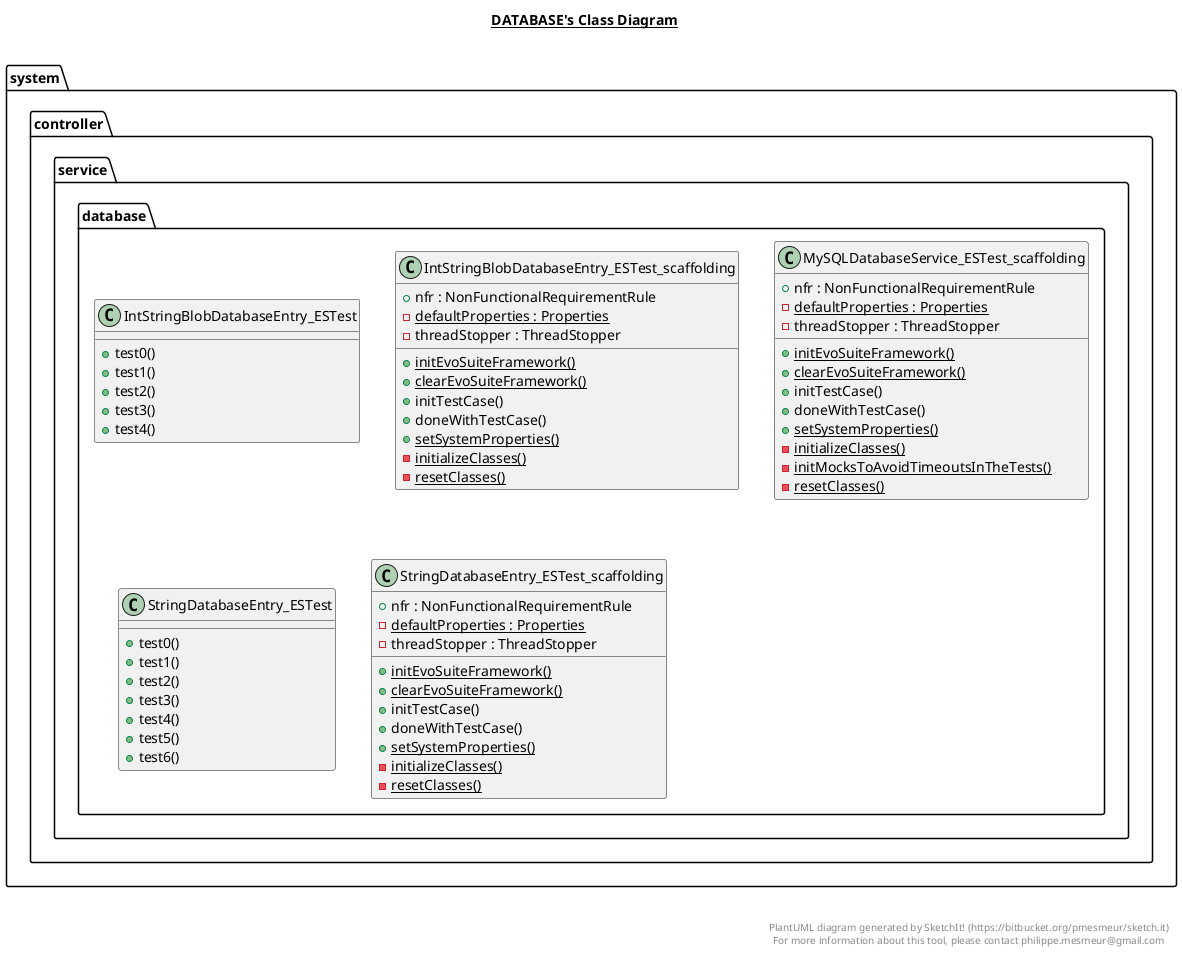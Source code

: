 @startuml

title __DATABASE's Class Diagram__\n

  package system.controller {
    package system.controller.service {
      package system.controller.service.database {
        class IntStringBlobDatabaseEntry_ESTest {
            + test0()
            + test1()
            + test2()
            + test3()
            + test4()
        }
      }
    }
  }
  

  package system.controller {
    package system.controller.service {
      package system.controller.service.database {
        class IntStringBlobDatabaseEntry_ESTest_scaffolding {
            + nfr : NonFunctionalRequirementRule
            {static} - defaultProperties : Properties
            - threadStopper : ThreadStopper
            {static} + initEvoSuiteFramework()
            {static} + clearEvoSuiteFramework()
            + initTestCase()
            + doneWithTestCase()
            {static} + setSystemProperties()
            {static} - initializeClasses()
            {static} - resetClasses()
        }
      }
    }
  }
  

  package system.controller {
    package system.controller.service {
      package system.controller.service.database {
        class MySQLDatabaseService_ESTest_scaffolding {
            + nfr : NonFunctionalRequirementRule
            {static} - defaultProperties : Properties
            - threadStopper : ThreadStopper
            {static} + initEvoSuiteFramework()
            {static} + clearEvoSuiteFramework()
            + initTestCase()
            + doneWithTestCase()
            {static} + setSystemProperties()
            {static} - initializeClasses()
            {static} - initMocksToAvoidTimeoutsInTheTests()
            {static} - resetClasses()
        }
      }
    }
  }
  

  package system.controller {
    package system.controller.service {
      package system.controller.service.database {
        class StringDatabaseEntry_ESTest {
            + test0()
            + test1()
            + test2()
            + test3()
            + test4()
            + test5()
            + test6()
        }
      }
    }
  }
  

  package system.controller {
    package system.controller.service {
      package system.controller.service.database {
        class StringDatabaseEntry_ESTest_scaffolding {
            + nfr : NonFunctionalRequirementRule
            {static} - defaultProperties : Properties
            - threadStopper : ThreadStopper
            {static} + initEvoSuiteFramework()
            {static} + clearEvoSuiteFramework()
            + initTestCase()
            + doneWithTestCase()
            {static} + setSystemProperties()
            {static} - initializeClasses()
            {static} - resetClasses()
        }
      }
    }
  }
  



right footer


PlantUML diagram generated by SketchIt! (https://bitbucket.org/pmesmeur/sketch.it)
For more information about this tool, please contact philippe.mesmeur@gmail.com
endfooter

@enduml
